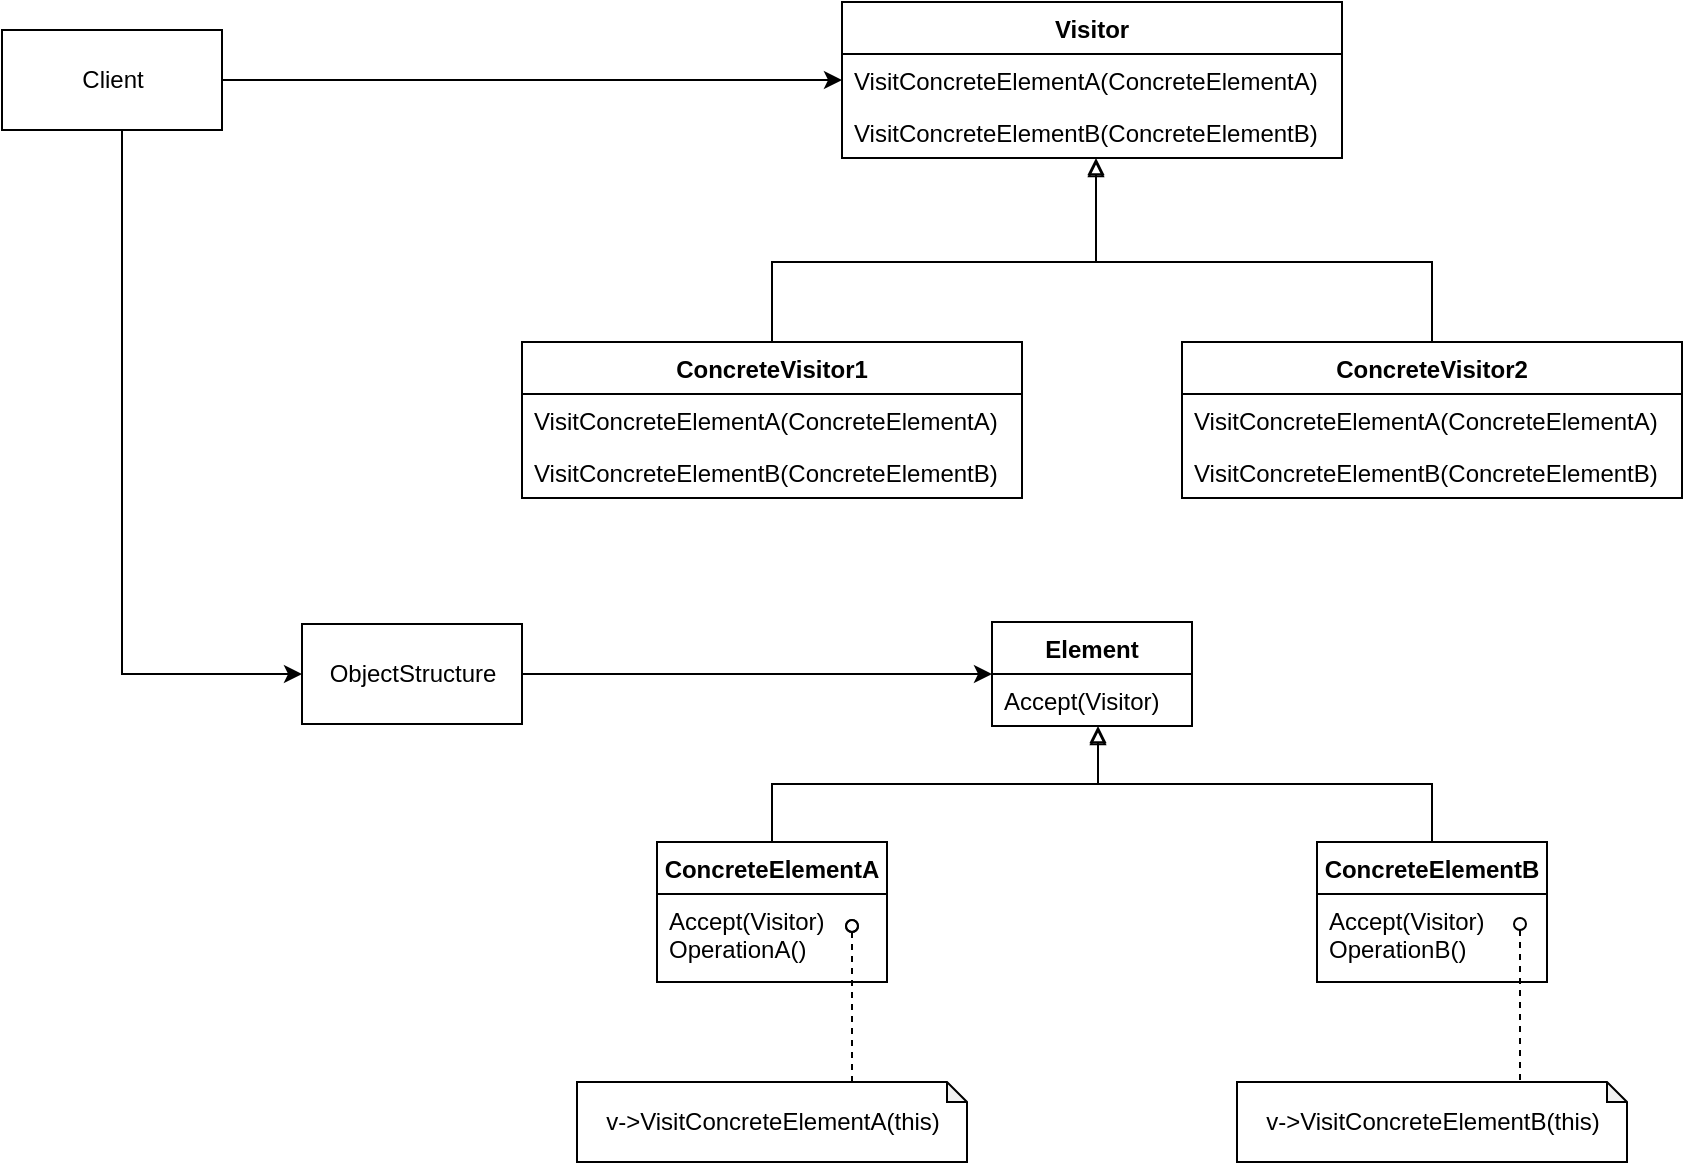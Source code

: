 <mxfile version="10.7.3" type="device"><diagram id="9i8WOrOiP0hhO3TgkM25" name="Page-1"><mxGraphModel dx="2221" dy="824" grid="1" gridSize="10" guides="1" tooltips="1" connect="1" arrows="1" fold="1" page="1" pageScale="1" pageWidth="827" pageHeight="1169" math="0" shadow="0"><root><mxCell id="0"/><mxCell id="1" parent="0"/><mxCell id="K2JrDev8mL95yAxT8a88-1" value="Visitor" style="swimlane;fontStyle=1;childLayout=stackLayout;horizontal=1;startSize=26;fillColor=none;horizontalStack=0;resizeParent=1;resizeParentMax=0;resizeLast=0;collapsible=1;marginBottom=0;" vertex="1" parent="1"><mxGeometry x="110" y="90" width="250" height="78" as="geometry"/></mxCell><mxCell id="K2JrDev8mL95yAxT8a88-2" value="VisitConcreteElementA(ConcreteElementA)" style="text;strokeColor=none;fillColor=none;align=left;verticalAlign=top;spacingLeft=4;spacingRight=4;overflow=hidden;rotatable=0;points=[[0,0.5],[1,0.5]];portConstraint=eastwest;" vertex="1" parent="K2JrDev8mL95yAxT8a88-1"><mxGeometry y="26" width="250" height="26" as="geometry"/></mxCell><mxCell id="K2JrDev8mL95yAxT8a88-3" value="VisitConcreteElementB(ConcreteElementB)" style="text;strokeColor=none;fillColor=none;align=left;verticalAlign=top;spacingLeft=4;spacingRight=4;overflow=hidden;rotatable=0;points=[[0,0.5],[1,0.5]];portConstraint=eastwest;" vertex="1" parent="K2JrDev8mL95yAxT8a88-1"><mxGeometry y="52" width="250" height="26" as="geometry"/></mxCell><mxCell id="K2JrDev8mL95yAxT8a88-11" style="edgeStyle=orthogonalEdgeStyle;rounded=0;orthogonalLoop=1;jettySize=auto;html=1;entryX=0.508;entryY=1;entryDx=0;entryDy=0;entryPerimeter=0;endArrow=block;endFill=0;" edge="1" parent="1" source="K2JrDev8mL95yAxT8a88-5" target="K2JrDev8mL95yAxT8a88-3"><mxGeometry relative="1" as="geometry"><Array as="points"><mxPoint x="75" y="220"/><mxPoint x="237" y="220"/></Array></mxGeometry></mxCell><mxCell id="K2JrDev8mL95yAxT8a88-5" value="ConcreteVisitor1" style="swimlane;fontStyle=1;childLayout=stackLayout;horizontal=1;startSize=26;fillColor=none;horizontalStack=0;resizeParent=1;resizeParentMax=0;resizeLast=0;collapsible=1;marginBottom=0;" vertex="1" parent="1"><mxGeometry x="-50" y="260" width="250" height="78" as="geometry"/></mxCell><mxCell id="K2JrDev8mL95yAxT8a88-6" value="VisitConcreteElementA(ConcreteElementA)" style="text;strokeColor=none;fillColor=none;align=left;verticalAlign=top;spacingLeft=4;spacingRight=4;overflow=hidden;rotatable=0;points=[[0,0.5],[1,0.5]];portConstraint=eastwest;" vertex="1" parent="K2JrDev8mL95yAxT8a88-5"><mxGeometry y="26" width="250" height="26" as="geometry"/></mxCell><mxCell id="K2JrDev8mL95yAxT8a88-7" value="VisitConcreteElementB(ConcreteElementB)" style="text;strokeColor=none;fillColor=none;align=left;verticalAlign=top;spacingLeft=4;spacingRight=4;overflow=hidden;rotatable=0;points=[[0,0.5],[1,0.5]];portConstraint=eastwest;" vertex="1" parent="K2JrDev8mL95yAxT8a88-5"><mxGeometry y="52" width="250" height="26" as="geometry"/></mxCell><mxCell id="K2JrDev8mL95yAxT8a88-12" style="edgeStyle=orthogonalEdgeStyle;rounded=0;orthogonalLoop=1;jettySize=auto;html=1;exitX=0.5;exitY=0;exitDx=0;exitDy=0;endArrow=block;endFill=0;" edge="1" parent="1" source="K2JrDev8mL95yAxT8a88-8"><mxGeometry relative="1" as="geometry"><mxPoint x="237" y="169" as="targetPoint"/><mxPoint x="277" y="310" as="sourcePoint"/><Array as="points"><mxPoint x="405" y="220"/><mxPoint x="237" y="220"/></Array></mxGeometry></mxCell><mxCell id="K2JrDev8mL95yAxT8a88-8" value="ConcreteVisitor2" style="swimlane;fontStyle=1;childLayout=stackLayout;horizontal=1;startSize=26;fillColor=none;horizontalStack=0;resizeParent=1;resizeParentMax=0;resizeLast=0;collapsible=1;marginBottom=0;" vertex="1" parent="1"><mxGeometry x="280" y="260" width="250" height="78" as="geometry"/></mxCell><mxCell id="K2JrDev8mL95yAxT8a88-9" value="VisitConcreteElementA(ConcreteElementA)" style="text;strokeColor=none;fillColor=none;align=left;verticalAlign=top;spacingLeft=4;spacingRight=4;overflow=hidden;rotatable=0;points=[[0,0.5],[1,0.5]];portConstraint=eastwest;" vertex="1" parent="K2JrDev8mL95yAxT8a88-8"><mxGeometry y="26" width="250" height="26" as="geometry"/></mxCell><mxCell id="K2JrDev8mL95yAxT8a88-10" value="VisitConcreteElementB(ConcreteElementB)" style="text;strokeColor=none;fillColor=none;align=left;verticalAlign=top;spacingLeft=4;spacingRight=4;overflow=hidden;rotatable=0;points=[[0,0.5],[1,0.5]];portConstraint=eastwest;" vertex="1" parent="K2JrDev8mL95yAxT8a88-8"><mxGeometry y="52" width="250" height="26" as="geometry"/></mxCell><mxCell id="K2JrDev8mL95yAxT8a88-13" value="Element" style="swimlane;fontStyle=1;childLayout=stackLayout;horizontal=1;startSize=26;fillColor=none;horizontalStack=0;resizeParent=1;resizeParentMax=0;resizeLast=0;collapsible=1;marginBottom=0;" vertex="1" parent="1"><mxGeometry x="185" y="400" width="100" height="52" as="geometry"/></mxCell><mxCell id="K2JrDev8mL95yAxT8a88-14" value="Accept(Visitor)" style="text;strokeColor=none;fillColor=none;align=left;verticalAlign=top;spacingLeft=4;spacingRight=4;overflow=hidden;rotatable=0;points=[[0,0.5],[1,0.5]];portConstraint=eastwest;" vertex="1" parent="K2JrDev8mL95yAxT8a88-13"><mxGeometry y="26" width="100" height="26" as="geometry"/></mxCell><mxCell id="K2JrDev8mL95yAxT8a88-20" style="edgeStyle=orthogonalEdgeStyle;rounded=0;orthogonalLoop=1;jettySize=auto;html=1;entryX=0.53;entryY=1;entryDx=0;entryDy=0;entryPerimeter=0;endArrow=block;endFill=0;" edge="1" parent="1" source="K2JrDev8mL95yAxT8a88-16" target="K2JrDev8mL95yAxT8a88-14"><mxGeometry relative="1" as="geometry"/></mxCell><mxCell id="K2JrDev8mL95yAxT8a88-16" value="ConcreteElementA" style="swimlane;fontStyle=1;childLayout=stackLayout;horizontal=1;startSize=26;fillColor=none;horizontalStack=0;resizeParent=1;resizeParentMax=0;resizeLast=0;collapsible=1;marginBottom=0;" vertex="1" parent="1"><mxGeometry x="17.5" y="510" width="115" height="70" as="geometry"/></mxCell><mxCell id="K2JrDev8mL95yAxT8a88-17" value="Accept(Visitor)&#10;OperationA()&#10;" style="text;strokeColor=none;fillColor=none;align=left;verticalAlign=top;spacingLeft=4;spacingRight=4;overflow=hidden;rotatable=0;points=[[0,0.5],[1,0.5]];portConstraint=eastwest;" vertex="1" parent="K2JrDev8mL95yAxT8a88-16"><mxGeometry y="26" width="115" height="44" as="geometry"/></mxCell><mxCell id="K2JrDev8mL95yAxT8a88-21" style="edgeStyle=orthogonalEdgeStyle;rounded=0;orthogonalLoop=1;jettySize=auto;html=1;entryX=0.53;entryY=1.038;entryDx=0;entryDy=0;entryPerimeter=0;endArrow=block;endFill=0;" edge="1" parent="1" source="K2JrDev8mL95yAxT8a88-18" target="K2JrDev8mL95yAxT8a88-14"><mxGeometry relative="1" as="geometry"/></mxCell><mxCell id="K2JrDev8mL95yAxT8a88-18" value="ConcreteElementB" style="swimlane;fontStyle=1;childLayout=stackLayout;horizontal=1;startSize=26;fillColor=none;horizontalStack=0;resizeParent=1;resizeParentMax=0;resizeLast=0;collapsible=1;marginBottom=0;" vertex="1" parent="1"><mxGeometry x="347.5" y="510" width="115" height="70" as="geometry"/></mxCell><mxCell id="K2JrDev8mL95yAxT8a88-19" value="Accept(Visitor)&#10;OperationB()&#10;" style="text;strokeColor=none;fillColor=none;align=left;verticalAlign=top;spacingLeft=4;spacingRight=4;overflow=hidden;rotatable=0;points=[[0,0.5],[1,0.5]];portConstraint=eastwest;" vertex="1" parent="K2JrDev8mL95yAxT8a88-18"><mxGeometry y="26" width="115" height="44" as="geometry"/></mxCell><mxCell id="K2JrDev8mL95yAxT8a88-23" style="edgeStyle=orthogonalEdgeStyle;rounded=0;orthogonalLoop=1;jettySize=auto;html=1;entryX=0;entryY=0.5;entryDx=0;entryDy=0;" edge="1" parent="1" source="K2JrDev8mL95yAxT8a88-22" target="K2JrDev8mL95yAxT8a88-2"><mxGeometry relative="1" as="geometry"/></mxCell><mxCell id="K2JrDev8mL95yAxT8a88-25" style="edgeStyle=orthogonalEdgeStyle;rounded=0;orthogonalLoop=1;jettySize=auto;html=1;entryX=0;entryY=0.5;entryDx=0;entryDy=0;" edge="1" parent="1" source="K2JrDev8mL95yAxT8a88-22" target="K2JrDev8mL95yAxT8a88-24"><mxGeometry relative="1" as="geometry"><Array as="points"><mxPoint x="-250" y="426"/></Array></mxGeometry></mxCell><mxCell id="K2JrDev8mL95yAxT8a88-22" value="Client" style="html=1;" vertex="1" parent="1"><mxGeometry x="-310" y="104" width="110" height="50" as="geometry"/></mxCell><mxCell id="K2JrDev8mL95yAxT8a88-27" style="edgeStyle=orthogonalEdgeStyle;rounded=0;orthogonalLoop=1;jettySize=auto;html=1;" edge="1" parent="1" source="K2JrDev8mL95yAxT8a88-24" target="K2JrDev8mL95yAxT8a88-13"><mxGeometry relative="1" as="geometry"/></mxCell><mxCell id="K2JrDev8mL95yAxT8a88-24" value="ObjectStructure" style="html=1;" vertex="1" parent="1"><mxGeometry x="-160" y="401" width="110" height="50" as="geometry"/></mxCell><mxCell id="K2JrDev8mL95yAxT8a88-30" style="edgeStyle=orthogonalEdgeStyle;rounded=0;orthogonalLoop=1;jettySize=auto;html=1;endArrow=oval;endFill=0;dashed=1;" edge="1" parent="1"><mxGeometry relative="1" as="geometry"><mxPoint x="115" y="630" as="sourcePoint"/><mxPoint x="115" y="552" as="targetPoint"/><Array as="points"/></mxGeometry></mxCell><mxCell id="K2JrDev8mL95yAxT8a88-28" value="v-&amp;gt;VisitConcreteElementA(this)" style="shape=note;whiteSpace=wrap;html=1;backgroundOutline=1;darkOpacity=0.05;size=10;" vertex="1" parent="1"><mxGeometry x="-22.5" y="630" width="195" height="40" as="geometry"/></mxCell><mxCell id="K2JrDev8mL95yAxT8a88-29" value="v-&amp;gt;VisitConcreteElementB(this)" style="shape=note;whiteSpace=wrap;html=1;backgroundOutline=1;darkOpacity=0.05;size=10;" vertex="1" parent="1"><mxGeometry x="307.5" y="630" width="195" height="40" as="geometry"/></mxCell><mxCell id="K2JrDev8mL95yAxT8a88-31" style="edgeStyle=orthogonalEdgeStyle;rounded=0;orthogonalLoop=1;jettySize=auto;html=1;endArrow=oval;endFill=0;dashed=1;" edge="1" parent="1"><mxGeometry relative="1" as="geometry"><mxPoint x="115" y="630" as="sourcePoint"/><mxPoint x="115" y="552" as="targetPoint"/><Array as="points"><mxPoint x="115" y="590"/><mxPoint x="115" y="590"/></Array></mxGeometry></mxCell><mxCell id="K2JrDev8mL95yAxT8a88-32" style="edgeStyle=orthogonalEdgeStyle;rounded=0;orthogonalLoop=1;jettySize=auto;html=1;endArrow=oval;endFill=0;dashed=1;" edge="1" parent="1"><mxGeometry relative="1" as="geometry"><mxPoint x="449" y="629" as="sourcePoint"/><mxPoint x="449" y="551" as="targetPoint"/><Array as="points"><mxPoint x="449" y="589"/><mxPoint x="449" y="589"/></Array></mxGeometry></mxCell></root></mxGraphModel></diagram></mxfile>
